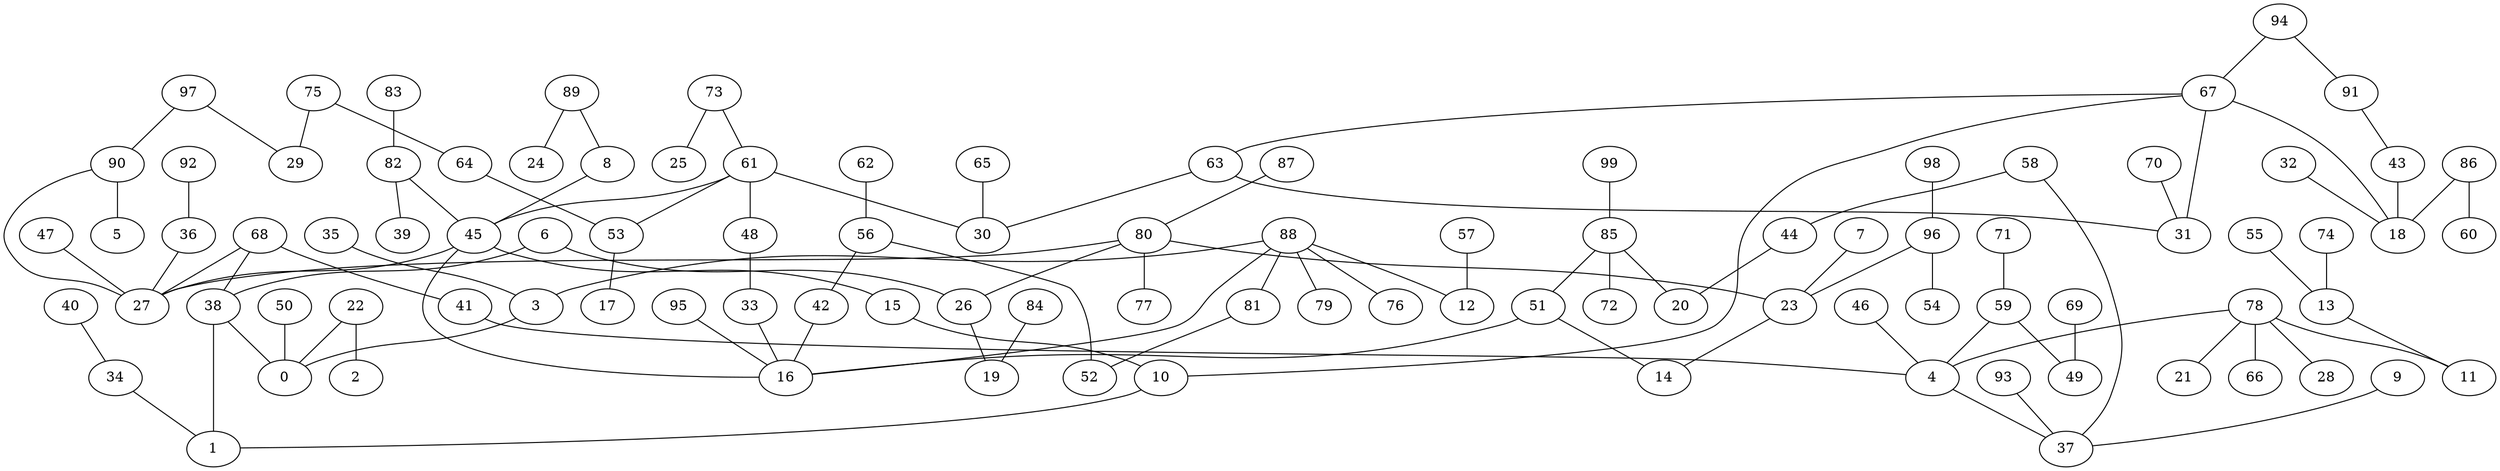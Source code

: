 digraph GG_graph {

subgraph G_graph {
edge [color = black]
"40" -> "34" [dir = none]
"71" -> "59" [dir = none]
"56" -> "42" [dir = none]
"75" -> "64" [dir = none]
"75" -> "29" [dir = none]
"42" -> "16" [dir = none]
"91" -> "43" [dir = none]
"98" -> "96" [dir = none]
"99" -> "85" [dir = none]
"97" -> "29" [dir = none]
"97" -> "90" [dir = none]
"53" -> "17" [dir = none]
"83" -> "82" [dir = none]
"35" -> "3" [dir = none]
"8" -> "45" [dir = none]
"78" -> "66" [dir = none]
"78" -> "28" [dir = none]
"78" -> "21" [dir = none]
"78" -> "11" [dir = none]
"78" -> "4" [dir = none]
"36" -> "27" [dir = none]
"82" -> "39" [dir = none]
"82" -> "45" [dir = none]
"89" -> "24" [dir = none]
"89" -> "8" [dir = none]
"47" -> "27" [dir = none]
"96" -> "54" [dir = none]
"96" -> "23" [dir = none]
"94" -> "91" [dir = none]
"94" -> "67" [dir = none]
"50" -> "0" [dir = none]
"67" -> "31" [dir = none]
"67" -> "18" [dir = none]
"67" -> "10" [dir = none]
"67" -> "63" [dir = none]
"59" -> "49" [dir = none]
"59" -> "4" [dir = none]
"92" -> "36" [dir = none]
"46" -> "4" [dir = none]
"34" -> "1" [dir = none]
"26" -> "19" [dir = none]
"68" -> "38" [dir = none]
"68" -> "41" [dir = none]
"68" -> "27" [dir = none]
"51" -> "16" [dir = none]
"55" -> "13" [dir = none]
"62" -> "56" [dir = none]
"32" -> "18" [dir = none]
"38" -> "0" [dir = none]
"61" -> "48" [dir = none]
"61" -> "53" [dir = none]
"61" -> "30" [dir = none]
"61" -> "45" [dir = none]
"80" -> "77" [dir = none]
"80" -> "26" [dir = none]
"80" -> "23" [dir = none]
"80" -> "27" [dir = none]
"41" -> "4" [dir = none]
"7" -> "23" [dir = none]
"65" -> "30" [dir = none]
"73" -> "25" [dir = none]
"73" -> "61" [dir = none]
"23" -> "14" [dir = none]
"88" -> "81" [dir = none]
"88" -> "3" [dir = none]
"88" -> "79" [dir = none]
"88" -> "12" [dir = none]
"88" -> "76" [dir = none]
"88" -> "16" [dir = none]
"4" -> "37" [dir = none]
"63" -> "30" [dir = none]
"95" -> "16" [dir = none]
"69" -> "49" [dir = none]
"81" -> "52" [dir = none]
"70" -> "31" [dir = none]
"74" -> "13" [dir = none]
"13" -> "11" [dir = none]
"9" -> "37" [dir = none]
"93" -> "37" [dir = none]
"44" -> "20" [dir = none]
"10" -> "1" [dir = none]
"86" -> "60" [dir = none]
"86" -> "18" [dir = none]
"87" -> "80" [dir = none]
"58" -> "37" [dir = none]
"84" -> "19" [dir = none]
"85" -> "20" [dir = none]
"85" -> "72" [dir = none]
"85" -> "51" [dir = none]
"22" -> "2" [dir = none]
"22" -> "0" [dir = none]
"57" -> "12" [dir = none]
"45" -> "15" [dir = none]
"45" -> "16" [dir = none]
"45" -> "27" [dir = none]
"6" -> "38" [dir = none]
"33" -> "16" [dir = none]
"90" -> "5" [dir = none]
"90" -> "27" [dir = none]
"15" -> "10" [dir = none]
"6" -> "26" [dir = none]
"63" -> "31" [dir = none]
"38" -> "1" [dir = none]
"51" -> "14" [dir = none]
"48" -> "33" [dir = none]
"58" -> "44" [dir = none]
"56" -> "52" [dir = none]
"3" -> "0" [dir = none]
"43" -> "18" [dir = none]
"64" -> "53" [dir = none]
}

}
